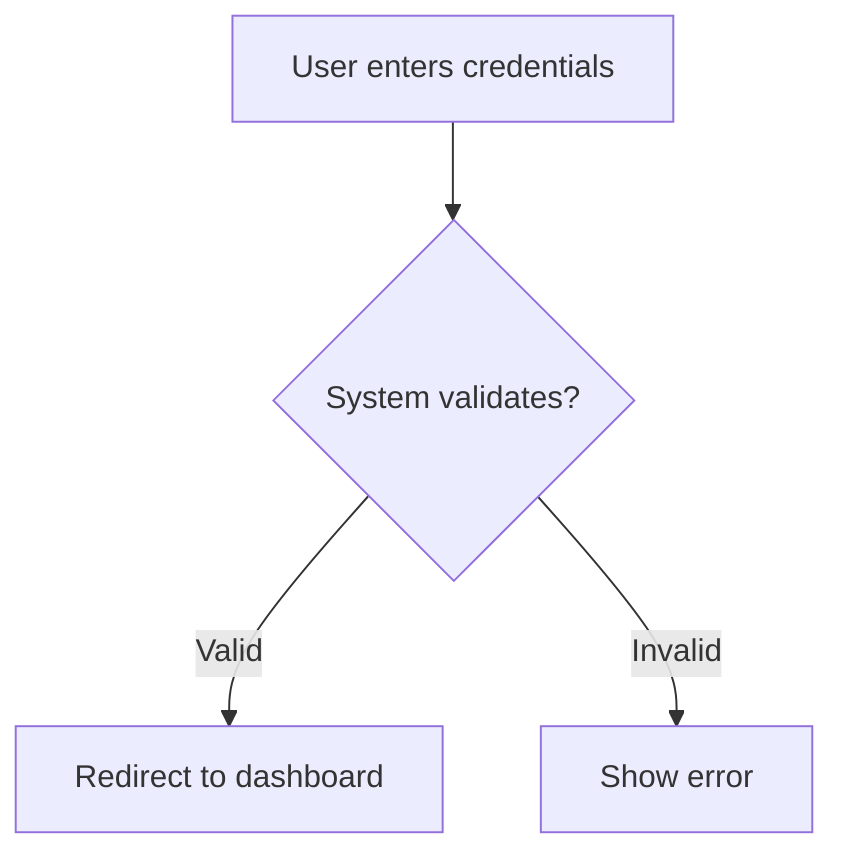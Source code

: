 flowchart TD
    A[User enters credentials]
    B{System validates?}
    C[Redirect to dashboard]
    D[Show error]

    A --> B
    B -- Valid --> C
    B -- Invalid --> D